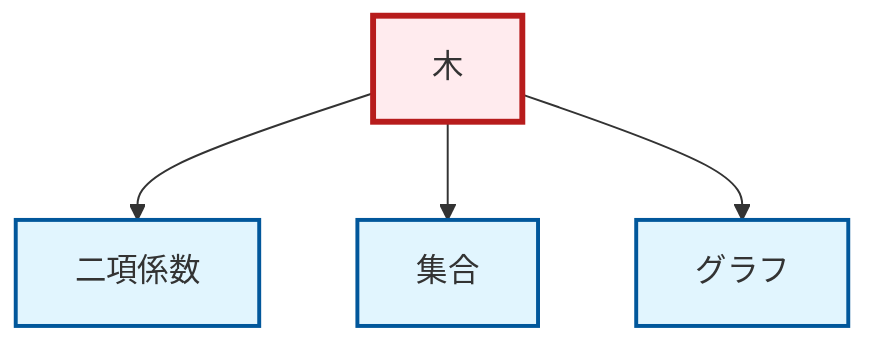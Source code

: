 graph TD
    classDef definition fill:#e1f5fe,stroke:#01579b,stroke-width:2px
    classDef theorem fill:#f3e5f5,stroke:#4a148c,stroke-width:2px
    classDef axiom fill:#fff3e0,stroke:#e65100,stroke-width:2px
    classDef example fill:#e8f5e9,stroke:#1b5e20,stroke-width:2px
    classDef current fill:#ffebee,stroke:#b71c1c,stroke-width:3px
    def-graph["グラフ"]:::definition
    def-binomial-coefficient["二項係数"]:::definition
    def-set["集合"]:::definition
    def-tree["木"]:::definition
    def-tree --> def-binomial-coefficient
    def-tree --> def-set
    def-tree --> def-graph
    class def-tree current